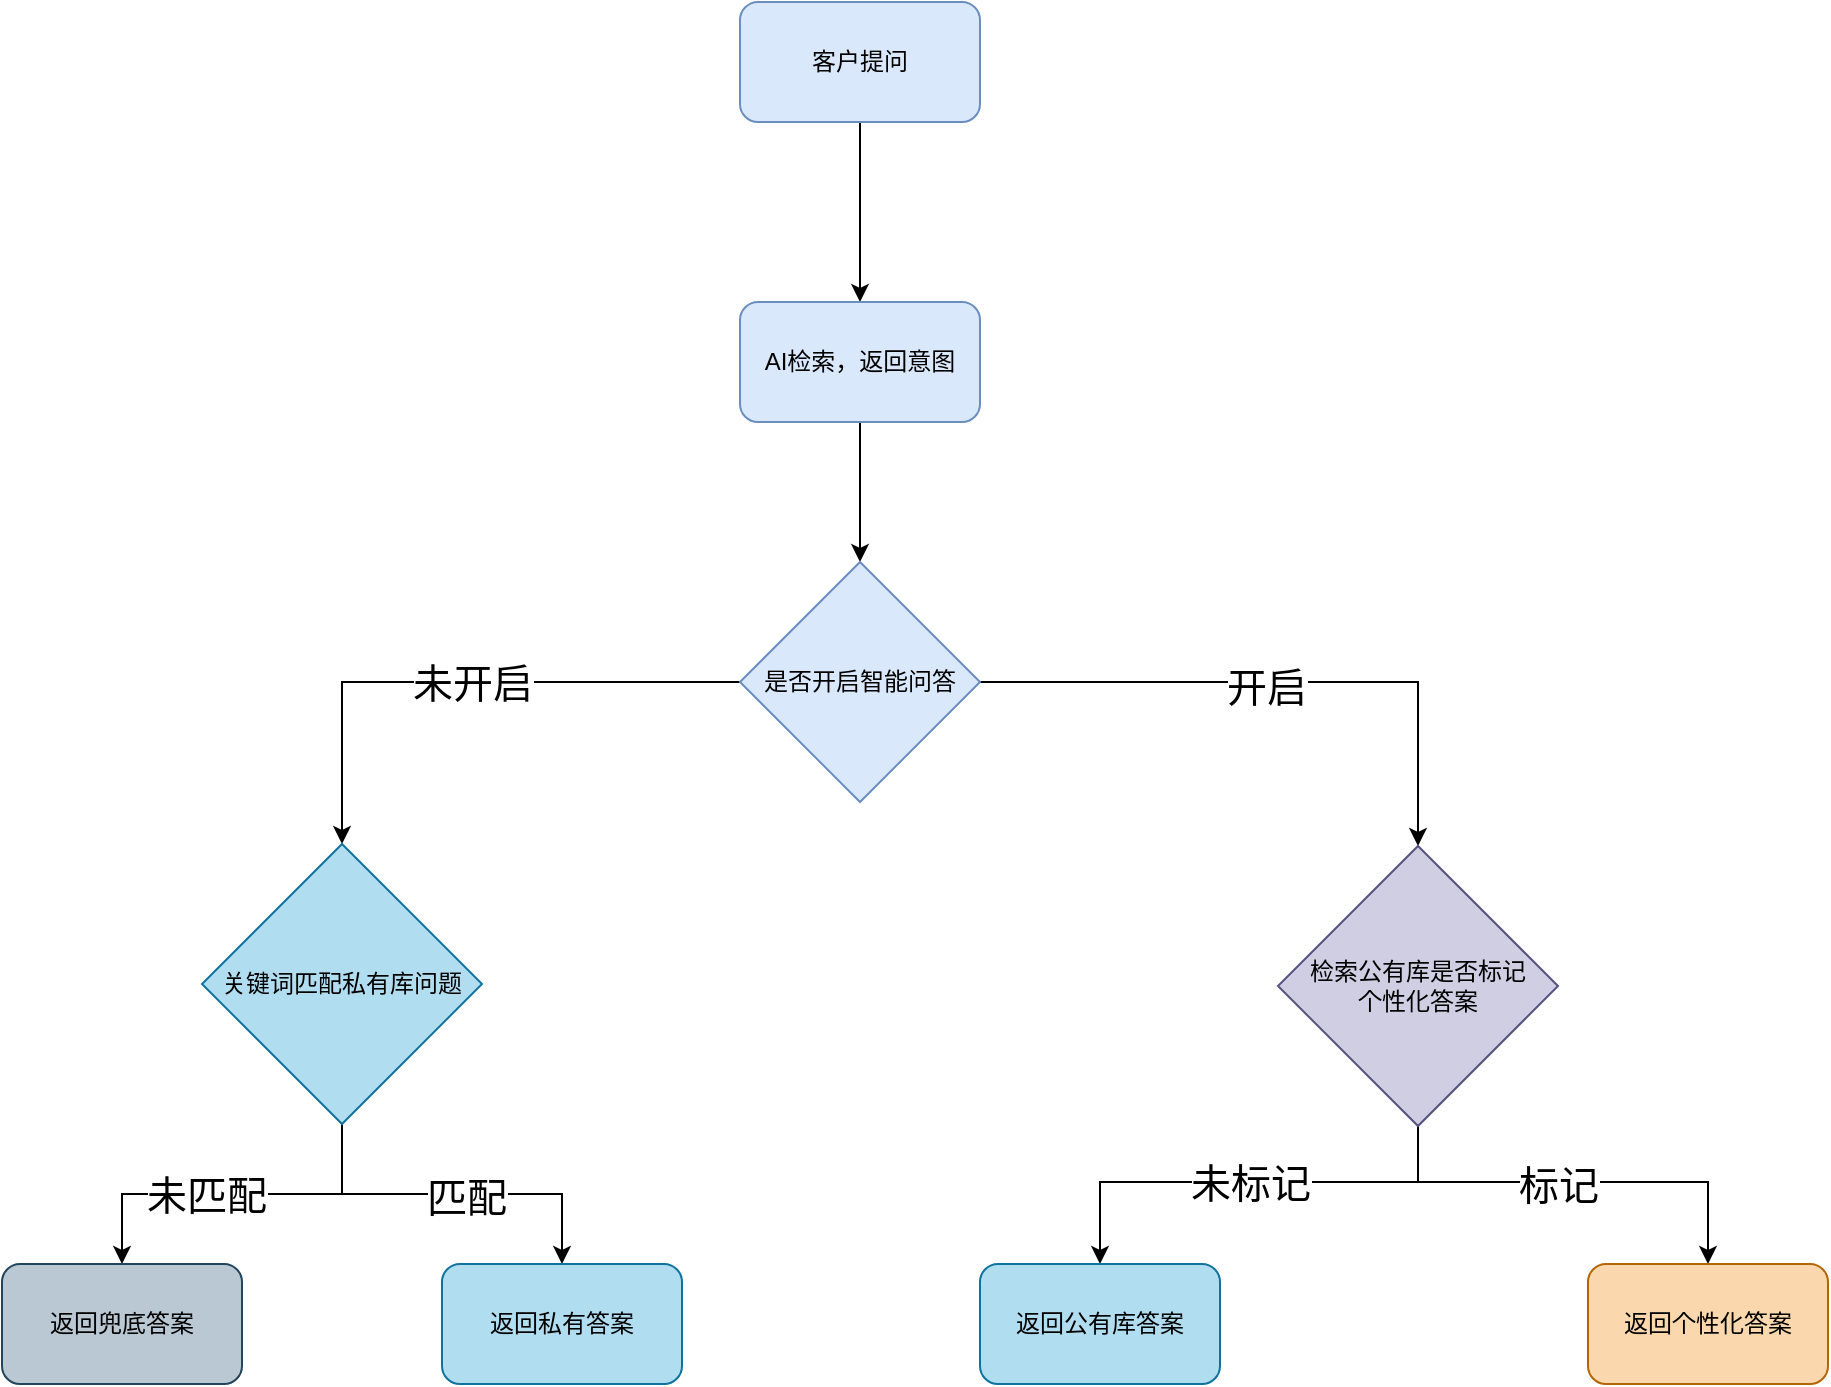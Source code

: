 <mxfile version="26.0.16">
  <diagram name="第 1 页" id="Gt8HUxXCkKnNbf5g0mpe">
    <mxGraphModel dx="1434" dy="746" grid="1" gridSize="10" guides="1" tooltips="1" connect="1" arrows="1" fold="1" page="1" pageScale="1" pageWidth="827" pageHeight="1169" math="0" shadow="0">
      <root>
        <mxCell id="0" />
        <mxCell id="1" parent="0" />
        <mxCell id="b-2AFh711nrEzl6UhknF-14" style="edgeStyle=orthogonalEdgeStyle;rounded=0;orthogonalLoop=1;jettySize=auto;html=1;" edge="1" parent="1" source="b-2AFh711nrEzl6UhknF-1" target="b-2AFh711nrEzl6UhknF-2">
          <mxGeometry relative="1" as="geometry" />
        </mxCell>
        <mxCell id="b-2AFh711nrEzl6UhknF-1" value="客户提问" style="rounded=1;whiteSpace=wrap;html=1;fillColor=#dae8fc;strokeColor=#6c8ebf;" vertex="1" parent="1">
          <mxGeometry x="400" y="100" width="120" height="60" as="geometry" />
        </mxCell>
        <mxCell id="b-2AFh711nrEzl6UhknF-15" style="edgeStyle=orthogonalEdgeStyle;rounded=0;orthogonalLoop=1;jettySize=auto;html=1;entryX=0.5;entryY=0;entryDx=0;entryDy=0;" edge="1" parent="1" source="b-2AFh711nrEzl6UhknF-2" target="b-2AFh711nrEzl6UhknF-4">
          <mxGeometry relative="1" as="geometry" />
        </mxCell>
        <mxCell id="b-2AFh711nrEzl6UhknF-2" value="AI检索，返回意图" style="rounded=1;whiteSpace=wrap;html=1;fillColor=#dae8fc;strokeColor=#6c8ebf;" vertex="1" parent="1">
          <mxGeometry x="400" y="250" width="120" height="60" as="geometry" />
        </mxCell>
        <mxCell id="b-2AFh711nrEzl6UhknF-5" style="edgeStyle=orthogonalEdgeStyle;rounded=0;orthogonalLoop=1;jettySize=auto;html=1;entryX=0.5;entryY=0;entryDx=0;entryDy=0;" edge="1" parent="1" source="b-2AFh711nrEzl6UhknF-4" target="b-2AFh711nrEzl6UhknF-7">
          <mxGeometry relative="1" as="geometry">
            <mxPoint x="310" y="570" as="targetPoint" />
          </mxGeometry>
        </mxCell>
        <mxCell id="b-2AFh711nrEzl6UhknF-6" value="未开启" style="edgeLabel;html=1;align=center;verticalAlign=middle;resizable=0;points=[];fontSize=20;" vertex="1" connectable="0" parent="b-2AFh711nrEzl6UhknF-5">
          <mxGeometry x="0.045" y="3" relative="1" as="geometry">
            <mxPoint x="12" y="-3" as="offset" />
          </mxGeometry>
        </mxCell>
        <mxCell id="b-2AFh711nrEzl6UhknF-19" style="edgeStyle=orthogonalEdgeStyle;rounded=0;orthogonalLoop=1;jettySize=auto;html=1;" edge="1" parent="1" source="b-2AFh711nrEzl6UhknF-4" target="b-2AFh711nrEzl6UhknF-18">
          <mxGeometry relative="1" as="geometry" />
        </mxCell>
        <mxCell id="b-2AFh711nrEzl6UhknF-23" value="开启" style="edgeLabel;html=1;align=center;verticalAlign=middle;resizable=0;points=[];fontSize=20;" vertex="1" connectable="0" parent="b-2AFh711nrEzl6UhknF-19">
          <mxGeometry x="-0.051" y="-2" relative="1" as="geometry">
            <mxPoint as="offset" />
          </mxGeometry>
        </mxCell>
        <mxCell id="b-2AFh711nrEzl6UhknF-4" value="是否开启智能问答" style="rhombus;whiteSpace=wrap;html=1;fillColor=#dae8fc;strokeColor=#6c8ebf;" vertex="1" parent="1">
          <mxGeometry x="400" y="380" width="120" height="120" as="geometry" />
        </mxCell>
        <mxCell id="b-2AFh711nrEzl6UhknF-11" style="edgeStyle=orthogonalEdgeStyle;rounded=0;orthogonalLoop=1;jettySize=auto;html=1;" edge="1" parent="1" source="b-2AFh711nrEzl6UhknF-7" target="b-2AFh711nrEzl6UhknF-10">
          <mxGeometry relative="1" as="geometry" />
        </mxCell>
        <mxCell id="b-2AFh711nrEzl6UhknF-20" value="未匹配" style="edgeLabel;html=1;align=center;verticalAlign=middle;resizable=0;points=[];fontSize=20;" vertex="1" connectable="0" parent="b-2AFh711nrEzl6UhknF-11">
          <mxGeometry x="0.144" relative="1" as="geometry">
            <mxPoint as="offset" />
          </mxGeometry>
        </mxCell>
        <mxCell id="b-2AFh711nrEzl6UhknF-13" style="edgeStyle=orthogonalEdgeStyle;rounded=0;orthogonalLoop=1;jettySize=auto;html=1;" edge="1" parent="1" source="b-2AFh711nrEzl6UhknF-7" target="b-2AFh711nrEzl6UhknF-12">
          <mxGeometry relative="1" as="geometry" />
        </mxCell>
        <mxCell id="b-2AFh711nrEzl6UhknF-21" value="匹配" style="edgeLabel;html=1;align=center;verticalAlign=middle;resizable=0;points=[];fontSize=20;" vertex="1" connectable="0" parent="b-2AFh711nrEzl6UhknF-13">
          <mxGeometry x="0.078" y="-1" relative="1" as="geometry">
            <mxPoint as="offset" />
          </mxGeometry>
        </mxCell>
        <mxCell id="b-2AFh711nrEzl6UhknF-7" value="关键词匹配私有库问题" style="rhombus;whiteSpace=wrap;html=1;fillColor=#b1ddf0;strokeColor=#10739e;" vertex="1" parent="1">
          <mxGeometry x="131" y="521" width="140" height="140" as="geometry" />
        </mxCell>
        <mxCell id="b-2AFh711nrEzl6UhknF-10" value="返回兜底答案" style="rounded=1;whiteSpace=wrap;html=1;fillColor=#bac8d3;strokeColor=#23445d;" vertex="1" parent="1">
          <mxGeometry x="31" y="731" width="120" height="60" as="geometry" />
        </mxCell>
        <mxCell id="b-2AFh711nrEzl6UhknF-12" value="返回私有答案" style="rounded=1;whiteSpace=wrap;html=1;fillColor=#b1ddf0;strokeColor=#10739e;" vertex="1" parent="1">
          <mxGeometry x="251" y="731" width="120" height="60" as="geometry" />
        </mxCell>
        <mxCell id="b-2AFh711nrEzl6UhknF-25" style="edgeStyle=orthogonalEdgeStyle;rounded=0;orthogonalLoop=1;jettySize=auto;html=1;" edge="1" parent="1" source="b-2AFh711nrEzl6UhknF-18" target="b-2AFh711nrEzl6UhknF-24">
          <mxGeometry relative="1" as="geometry">
            <Array as="points">
              <mxPoint x="739" y="690" />
              <mxPoint x="580" y="690" />
            </Array>
          </mxGeometry>
        </mxCell>
        <mxCell id="b-2AFh711nrEzl6UhknF-26" value="未标记" style="edgeLabel;html=1;align=center;verticalAlign=middle;resizable=0;points=[];fontSize=20;" vertex="1" connectable="0" parent="b-2AFh711nrEzl6UhknF-25">
          <mxGeometry x="-0.014" relative="1" as="geometry">
            <mxPoint as="offset" />
          </mxGeometry>
        </mxCell>
        <mxCell id="b-2AFh711nrEzl6UhknF-29" style="edgeStyle=orthogonalEdgeStyle;rounded=0;orthogonalLoop=1;jettySize=auto;html=1;" edge="1" parent="1" source="b-2AFh711nrEzl6UhknF-18" target="b-2AFh711nrEzl6UhknF-27">
          <mxGeometry relative="1" as="geometry">
            <Array as="points">
              <mxPoint x="739" y="690" />
              <mxPoint x="884" y="690" />
            </Array>
          </mxGeometry>
        </mxCell>
        <mxCell id="b-2AFh711nrEzl6UhknF-30" value="标记" style="edgeLabel;html=1;align=center;verticalAlign=middle;resizable=0;points=[];fontSize=20;" vertex="1" connectable="0" parent="b-2AFh711nrEzl6UhknF-29">
          <mxGeometry x="-0.084" y="-1" relative="1" as="geometry">
            <mxPoint as="offset" />
          </mxGeometry>
        </mxCell>
        <mxCell id="b-2AFh711nrEzl6UhknF-18" value="检索公有库是否标记&lt;div&gt;个性化答案&lt;/div&gt;" style="rhombus;whiteSpace=wrap;html=1;fillColor=#d0cee2;strokeColor=#56517e;" vertex="1" parent="1">
          <mxGeometry x="669" y="522" width="140" height="140" as="geometry" />
        </mxCell>
        <mxCell id="b-2AFh711nrEzl6UhknF-24" value="返回公有库答案" style="rounded=1;whiteSpace=wrap;html=1;fillColor=#b1ddf0;strokeColor=#10739e;" vertex="1" parent="1">
          <mxGeometry x="520" y="731" width="120" height="60" as="geometry" />
        </mxCell>
        <mxCell id="b-2AFh711nrEzl6UhknF-27" value="返回个性化答案" style="rounded=1;whiteSpace=wrap;html=1;fillColor=#fad7ac;strokeColor=#b46504;" vertex="1" parent="1">
          <mxGeometry x="824" y="731" width="120" height="60" as="geometry" />
        </mxCell>
      </root>
    </mxGraphModel>
  </diagram>
</mxfile>

